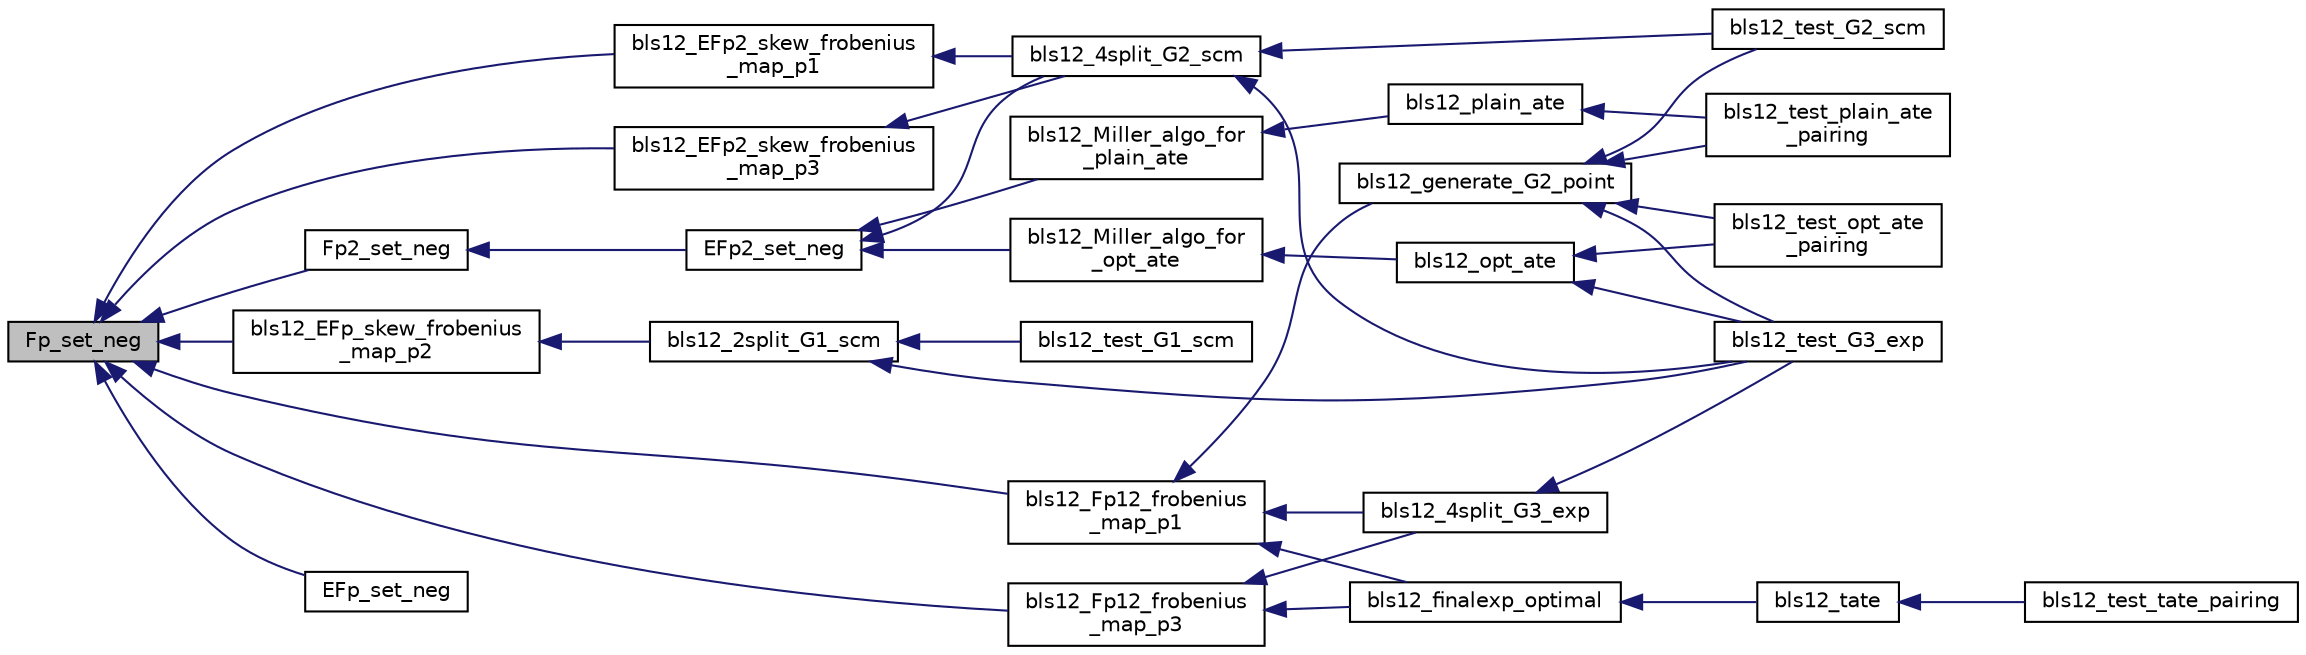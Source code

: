 digraph "Fp_set_neg"
{
  edge [fontname="Helvetica",fontsize="10",labelfontname="Helvetica",labelfontsize="10"];
  node [fontname="Helvetica",fontsize="10",shape=record];
  rankdir="LR";
  Node347 [label="Fp_set_neg",height=0.2,width=0.4,color="black", fillcolor="grey75", style="filled", fontcolor="black"];
  Node347 -> Node348 [dir="back",color="midnightblue",fontsize="10",style="solid",fontname="Helvetica"];
  Node348 [label="bls12_EFp2_skew_frobenius\l_map_p1",height=0.2,width=0.4,color="black", fillcolor="white", style="filled",URL="$bls12__skew__frobenius_8h.html#a8d89c42f0d2898af5639f908ebc6ad72"];
  Node348 -> Node349 [dir="back",color="midnightblue",fontsize="10",style="solid",fontname="Helvetica"];
  Node349 [label="bls12_4split_G2_scm",height=0.2,width=0.4,color="black", fillcolor="white", style="filled",URL="$bls12__scm_8h.html#a4ba82479d082bed6f2f58f848d771bc7"];
  Node349 -> Node350 [dir="back",color="midnightblue",fontsize="10",style="solid",fontname="Helvetica"];
  Node350 [label="bls12_test_G2_scm",height=0.2,width=0.4,color="black", fillcolor="white", style="filled",URL="$bls12__test__pairings_8h.html#a34dad243bd99737d4c844dfcd658282a"];
  Node349 -> Node351 [dir="back",color="midnightblue",fontsize="10",style="solid",fontname="Helvetica"];
  Node351 [label="bls12_test_G3_exp",height=0.2,width=0.4,color="black", fillcolor="white", style="filled",URL="$bls12__test__pairings_8h.html#a084d9bc232ef377fb2baa2fdb19686b2"];
  Node347 -> Node352 [dir="back",color="midnightblue",fontsize="10",style="solid",fontname="Helvetica"];
  Node352 [label="bls12_EFp2_skew_frobenius\l_map_p3",height=0.2,width=0.4,color="black", fillcolor="white", style="filled",URL="$bls12__skew__frobenius_8h.html#a87f87eeb97f9ba92718de8561d8a486d"];
  Node352 -> Node349 [dir="back",color="midnightblue",fontsize="10",style="solid",fontname="Helvetica"];
  Node347 -> Node353 [dir="back",color="midnightblue",fontsize="10",style="solid",fontname="Helvetica"];
  Node353 [label="bls12_EFp_skew_frobenius\l_map_p2",height=0.2,width=0.4,color="black", fillcolor="white", style="filled",URL="$bls12__skew__frobenius_8h.html#a27f5995aeb743e8ca184d8fdfe4dd819"];
  Node353 -> Node354 [dir="back",color="midnightblue",fontsize="10",style="solid",fontname="Helvetica"];
  Node354 [label="bls12_2split_G1_scm",height=0.2,width=0.4,color="black", fillcolor="white", style="filled",URL="$bls12__scm_8h.html#aae42e6e607e5af6339f4fc74acd931e3"];
  Node354 -> Node355 [dir="back",color="midnightblue",fontsize="10",style="solid",fontname="Helvetica"];
  Node355 [label="bls12_test_G1_scm",height=0.2,width=0.4,color="black", fillcolor="white", style="filled",URL="$bls12__test__pairings_8h.html#a3c1bc0bfce563a5be5d1c93c4b14ea9a"];
  Node354 -> Node351 [dir="back",color="midnightblue",fontsize="10",style="solid",fontname="Helvetica"];
  Node347 -> Node356 [dir="back",color="midnightblue",fontsize="10",style="solid",fontname="Helvetica"];
  Node356 [label="bls12_Fp12_frobenius\l_map_p1",height=0.2,width=0.4,color="black", fillcolor="white", style="filled",URL="$bls12__frobenius_8h.html#a22e66a8db607710f331457d0a42b52a6"];
  Node356 -> Node357 [dir="back",color="midnightblue",fontsize="10",style="solid",fontname="Helvetica"];
  Node357 [label="bls12_4split_G3_exp",height=0.2,width=0.4,color="black", fillcolor="white", style="filled",URL="$bls12___g3__exp_8h.html#a9664a6d82c05d087c7e9cf80b657311d"];
  Node357 -> Node351 [dir="back",color="midnightblue",fontsize="10",style="solid",fontname="Helvetica"];
  Node356 -> Node358 [dir="back",color="midnightblue",fontsize="10",style="solid",fontname="Helvetica"];
  Node358 [label="bls12_finalexp_optimal",height=0.2,width=0.4,color="black", fillcolor="white", style="filled",URL="$bls12__finalexp_8h.html#a7ebeae6dd8ceff07d604ddb47a9cd2a1"];
  Node358 -> Node359 [dir="back",color="midnightblue",fontsize="10",style="solid",fontname="Helvetica"];
  Node359 [label="bls12_tate",height=0.2,width=0.4,color="black", fillcolor="white", style="filled",URL="$bls12__pairings_8h.html#a83edc7fcbac2490ab67a1e6f746bdd68"];
  Node359 -> Node360 [dir="back",color="midnightblue",fontsize="10",style="solid",fontname="Helvetica"];
  Node360 [label="bls12_test_tate_pairing",height=0.2,width=0.4,color="black", fillcolor="white", style="filled",URL="$bls12__test__pairings_8h.html#aab7376446062228691c95fa9ea45da9b"];
  Node356 -> Node361 [dir="back",color="midnightblue",fontsize="10",style="solid",fontname="Helvetica"];
  Node361 [label="bls12_generate_G2_point",height=0.2,width=0.4,color="black", fillcolor="white", style="filled",URL="$bls12__generate__points_8h.html#ab798368874a1a8365377d05ce9c5c121"];
  Node361 -> Node350 [dir="back",color="midnightblue",fontsize="10",style="solid",fontname="Helvetica"];
  Node361 -> Node351 [dir="back",color="midnightblue",fontsize="10",style="solid",fontname="Helvetica"];
  Node361 -> Node362 [dir="back",color="midnightblue",fontsize="10",style="solid",fontname="Helvetica"];
  Node362 [label="bls12_test_opt_ate\l_pairing",height=0.2,width=0.4,color="black", fillcolor="white", style="filled",URL="$bls12__test__pairings_8h.html#a8764956fa4214ba03988afe867f97f67"];
  Node361 -> Node363 [dir="back",color="midnightblue",fontsize="10",style="solid",fontname="Helvetica"];
  Node363 [label="bls12_test_plain_ate\l_pairing",height=0.2,width=0.4,color="black", fillcolor="white", style="filled",URL="$bls12__test__pairings_8h.html#a43b4f11c8806b181213808de80c8dc41"];
  Node347 -> Node364 [dir="back",color="midnightblue",fontsize="10",style="solid",fontname="Helvetica"];
  Node364 [label="bls12_Fp12_frobenius\l_map_p3",height=0.2,width=0.4,color="black", fillcolor="white", style="filled",URL="$bls12__frobenius_8h.html#a8b383bddc2f7f902a85b73bea5d9d44d"];
  Node364 -> Node357 [dir="back",color="midnightblue",fontsize="10",style="solid",fontname="Helvetica"];
  Node364 -> Node358 [dir="back",color="midnightblue",fontsize="10",style="solid",fontname="Helvetica"];
  Node347 -> Node365 [dir="back",color="midnightblue",fontsize="10",style="solid",fontname="Helvetica"];
  Node365 [label="EFp_set_neg",height=0.2,width=0.4,color="black", fillcolor="white", style="filled",URL="$bn__efp_8h.html#abdf2bfc544a61322457518297de393c4"];
  Node347 -> Node366 [dir="back",color="midnightblue",fontsize="10",style="solid",fontname="Helvetica"];
  Node366 [label="Fp2_set_neg",height=0.2,width=0.4,color="black", fillcolor="white", style="filled",URL="$bn__fp2_8h.html#a25739bf2bf574fc064ae84f9527e948e"];
  Node366 -> Node367 [dir="back",color="midnightblue",fontsize="10",style="solid",fontname="Helvetica"];
  Node367 [label="EFp2_set_neg",height=0.2,width=0.4,color="black", fillcolor="white", style="filled",URL="$bn__efp2_8h.html#a9dec6dd06434dcf90206232bd085146d"];
  Node367 -> Node349 [dir="back",color="midnightblue",fontsize="10",style="solid",fontname="Helvetica"];
  Node367 -> Node368 [dir="back",color="midnightblue",fontsize="10",style="solid",fontname="Helvetica"];
  Node368 [label="bls12_Miller_algo_for\l_opt_ate",height=0.2,width=0.4,color="black", fillcolor="white", style="filled",URL="$bls12__miller__optate_8h.html#a4dd1ea18b9004d2f7dc99fc940dbab12"];
  Node368 -> Node369 [dir="back",color="midnightblue",fontsize="10",style="solid",fontname="Helvetica"];
  Node369 [label="bls12_opt_ate",height=0.2,width=0.4,color="black", fillcolor="white", style="filled",URL="$bls12__pairings_8h.html#a9fbfb8c58f4bcd4e8eb916a2f9419c2e"];
  Node369 -> Node351 [dir="back",color="midnightblue",fontsize="10",style="solid",fontname="Helvetica"];
  Node369 -> Node362 [dir="back",color="midnightblue",fontsize="10",style="solid",fontname="Helvetica"];
  Node367 -> Node370 [dir="back",color="midnightblue",fontsize="10",style="solid",fontname="Helvetica"];
  Node370 [label="bls12_Miller_algo_for\l_plain_ate",height=0.2,width=0.4,color="black", fillcolor="white", style="filled",URL="$bls12__miller__ate_8h.html#a4468c3f6d288607c0e5c7a0912605d51"];
  Node370 -> Node371 [dir="back",color="midnightblue",fontsize="10",style="solid",fontname="Helvetica"];
  Node371 [label="bls12_plain_ate",height=0.2,width=0.4,color="black", fillcolor="white", style="filled",URL="$bls12__pairings_8h.html#ab593751b52dd666d230eff17c637c485"];
  Node371 -> Node363 [dir="back",color="midnightblue",fontsize="10",style="solid",fontname="Helvetica"];
}
